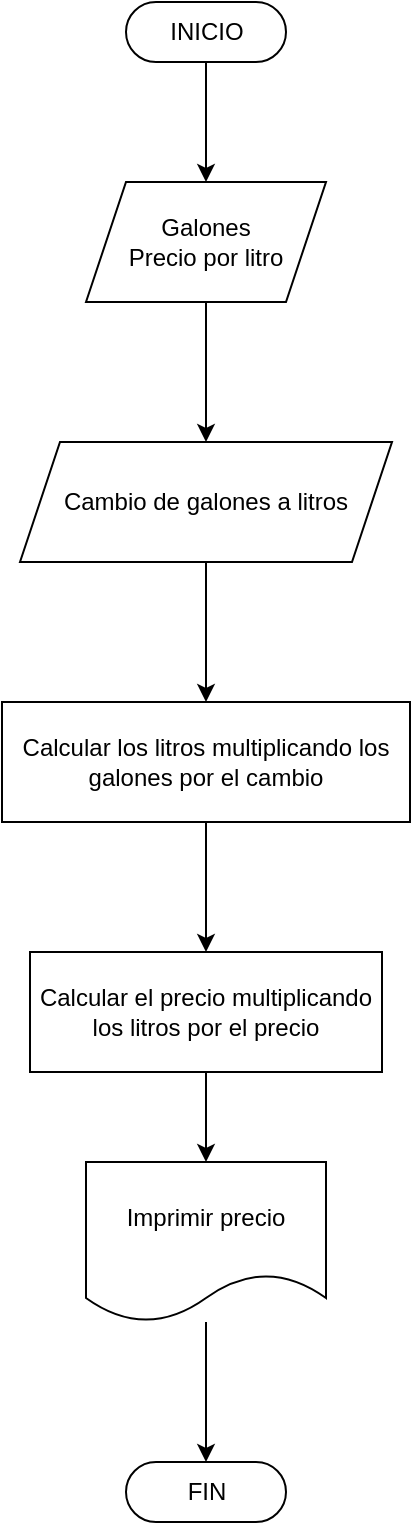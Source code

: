 <mxfile version="15.5.8" type="device"><diagram id="xuAZf-5LNLUIHvvhUSyx" name="Page-1"><mxGraphModel dx="1422" dy="736" grid="1" gridSize="10" guides="1" tooltips="1" connect="1" arrows="1" fold="1" page="1" pageScale="1" pageWidth="827" pageHeight="1169" math="0" shadow="0"><root><mxCell id="0"/><mxCell id="1" parent="0"/><mxCell id="rIlwTB56dhyKo0jpGwig-3" style="edgeStyle=orthogonalEdgeStyle;rounded=0;orthogonalLoop=1;jettySize=auto;html=1;exitX=0.5;exitY=0.5;exitDx=0;exitDy=15;exitPerimeter=0;entryX=0.5;entryY=0;entryDx=0;entryDy=0;" edge="1" parent="1" source="rIlwTB56dhyKo0jpGwig-1" target="rIlwTB56dhyKo0jpGwig-2"><mxGeometry relative="1" as="geometry"/></mxCell><mxCell id="rIlwTB56dhyKo0jpGwig-1" value="INICIO" style="html=1;dashed=0;whitespace=wrap;shape=mxgraph.dfd.start" vertex="1" parent="1"><mxGeometry x="374" y="50" width="80" height="30" as="geometry"/></mxCell><mxCell id="rIlwTB56dhyKo0jpGwig-9" style="edgeStyle=orthogonalEdgeStyle;rounded=0;orthogonalLoop=1;jettySize=auto;html=1;exitX=0.5;exitY=1;exitDx=0;exitDy=0;entryX=0.5;entryY=0;entryDx=0;entryDy=0;" edge="1" parent="1" source="rIlwTB56dhyKo0jpGwig-2" target="rIlwTB56dhyKo0jpGwig-4"><mxGeometry relative="1" as="geometry"/></mxCell><mxCell id="rIlwTB56dhyKo0jpGwig-2" value="&lt;div&gt;Galones&lt;/div&gt;&lt;div&gt;Precio por litro&lt;/div&gt;" style="shape=parallelogram;perimeter=parallelogramPerimeter;whiteSpace=wrap;html=1;fixedSize=1;" vertex="1" parent="1"><mxGeometry x="354" y="140" width="120" height="60" as="geometry"/></mxCell><mxCell id="rIlwTB56dhyKo0jpGwig-10" style="edgeStyle=orthogonalEdgeStyle;rounded=0;orthogonalLoop=1;jettySize=auto;html=1;exitX=0.5;exitY=1;exitDx=0;exitDy=0;" edge="1" parent="1" source="rIlwTB56dhyKo0jpGwig-4" target="rIlwTB56dhyKo0jpGwig-5"><mxGeometry relative="1" as="geometry"/></mxCell><mxCell id="rIlwTB56dhyKo0jpGwig-4" value="Cambio de galones a litros" style="shape=parallelogram;perimeter=parallelogramPerimeter;whiteSpace=wrap;html=1;fixedSize=1;" vertex="1" parent="1"><mxGeometry x="321" y="270" width="186" height="60" as="geometry"/></mxCell><mxCell id="rIlwTB56dhyKo0jpGwig-11" style="edgeStyle=orthogonalEdgeStyle;rounded=0;orthogonalLoop=1;jettySize=auto;html=1;exitX=0.5;exitY=1;exitDx=0;exitDy=0;" edge="1" parent="1" source="rIlwTB56dhyKo0jpGwig-5" target="rIlwTB56dhyKo0jpGwig-6"><mxGeometry relative="1" as="geometry"/></mxCell><mxCell id="rIlwTB56dhyKo0jpGwig-5" value="Calcular los litros multiplicando los galones por el cambio" style="rounded=0;whiteSpace=wrap;html=1;" vertex="1" parent="1"><mxGeometry x="312" y="400" width="204" height="60" as="geometry"/></mxCell><mxCell id="rIlwTB56dhyKo0jpGwig-16" style="edgeStyle=orthogonalEdgeStyle;rounded=0;orthogonalLoop=1;jettySize=auto;html=1;exitX=0.5;exitY=1;exitDx=0;exitDy=0;entryX=0.5;entryY=0;entryDx=0;entryDy=0;" edge="1" parent="1" source="rIlwTB56dhyKo0jpGwig-6" target="rIlwTB56dhyKo0jpGwig-14"><mxGeometry relative="1" as="geometry"/></mxCell><mxCell id="rIlwTB56dhyKo0jpGwig-6" value="Calcular el precio multiplicando los litros por el precio" style="rounded=0;whiteSpace=wrap;html=1;" vertex="1" parent="1"><mxGeometry x="326" y="525" width="176" height="60" as="geometry"/></mxCell><mxCell id="rIlwTB56dhyKo0jpGwig-8" value="FIN" style="html=1;dashed=0;whitespace=wrap;shape=mxgraph.dfd.start" vertex="1" parent="1"><mxGeometry x="374" y="780" width="80" height="30" as="geometry"/></mxCell><mxCell id="rIlwTB56dhyKo0jpGwig-15" value="" style="edgeStyle=orthogonalEdgeStyle;rounded=0;orthogonalLoop=1;jettySize=auto;html=1;" edge="1" parent="1" source="rIlwTB56dhyKo0jpGwig-14" target="rIlwTB56dhyKo0jpGwig-8"><mxGeometry relative="1" as="geometry"><mxPoint x="480" y="730" as="sourcePoint"/></mxGeometry></mxCell><mxCell id="rIlwTB56dhyKo0jpGwig-14" value="Imprimir precio" style="shape=document;whiteSpace=wrap;html=1;boundedLbl=1;" vertex="1" parent="1"><mxGeometry x="354" y="630" width="120" height="80" as="geometry"/></mxCell></root></mxGraphModel></diagram></mxfile>